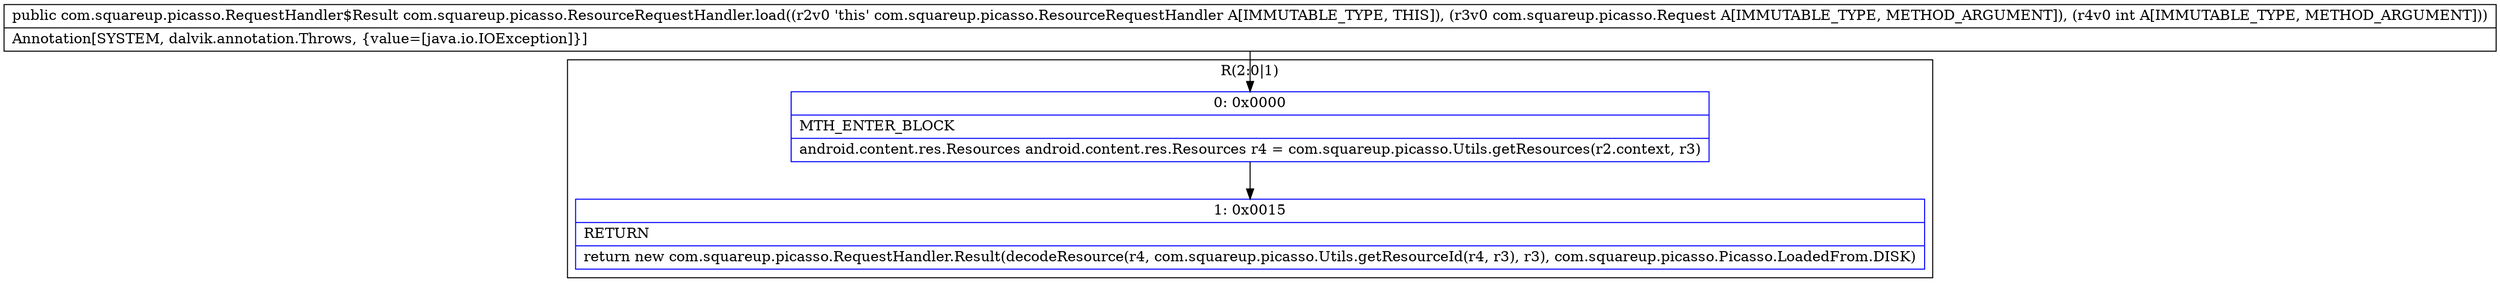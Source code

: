 digraph "CFG forcom.squareup.picasso.ResourceRequestHandler.load(Lcom\/squareup\/picasso\/Request;I)Lcom\/squareup\/picasso\/RequestHandler$Result;" {
subgraph cluster_Region_918085309 {
label = "R(2:0|1)";
node [shape=record,color=blue];
Node_0 [shape=record,label="{0\:\ 0x0000|MTH_ENTER_BLOCK\l|android.content.res.Resources android.content.res.Resources r4 = com.squareup.picasso.Utils.getResources(r2.context, r3)\l}"];
Node_1 [shape=record,label="{1\:\ 0x0015|RETURN\l|return new com.squareup.picasso.RequestHandler.Result(decodeResource(r4, com.squareup.picasso.Utils.getResourceId(r4, r3), r3), com.squareup.picasso.Picasso.LoadedFrom.DISK)\l}"];
}
MethodNode[shape=record,label="{public com.squareup.picasso.RequestHandler$Result com.squareup.picasso.ResourceRequestHandler.load((r2v0 'this' com.squareup.picasso.ResourceRequestHandler A[IMMUTABLE_TYPE, THIS]), (r3v0 com.squareup.picasso.Request A[IMMUTABLE_TYPE, METHOD_ARGUMENT]), (r4v0 int A[IMMUTABLE_TYPE, METHOD_ARGUMENT]))  | Annotation[SYSTEM, dalvik.annotation.Throws, \{value=[java.io.IOException]\}]\l}"];
MethodNode -> Node_0;
Node_0 -> Node_1;
}

